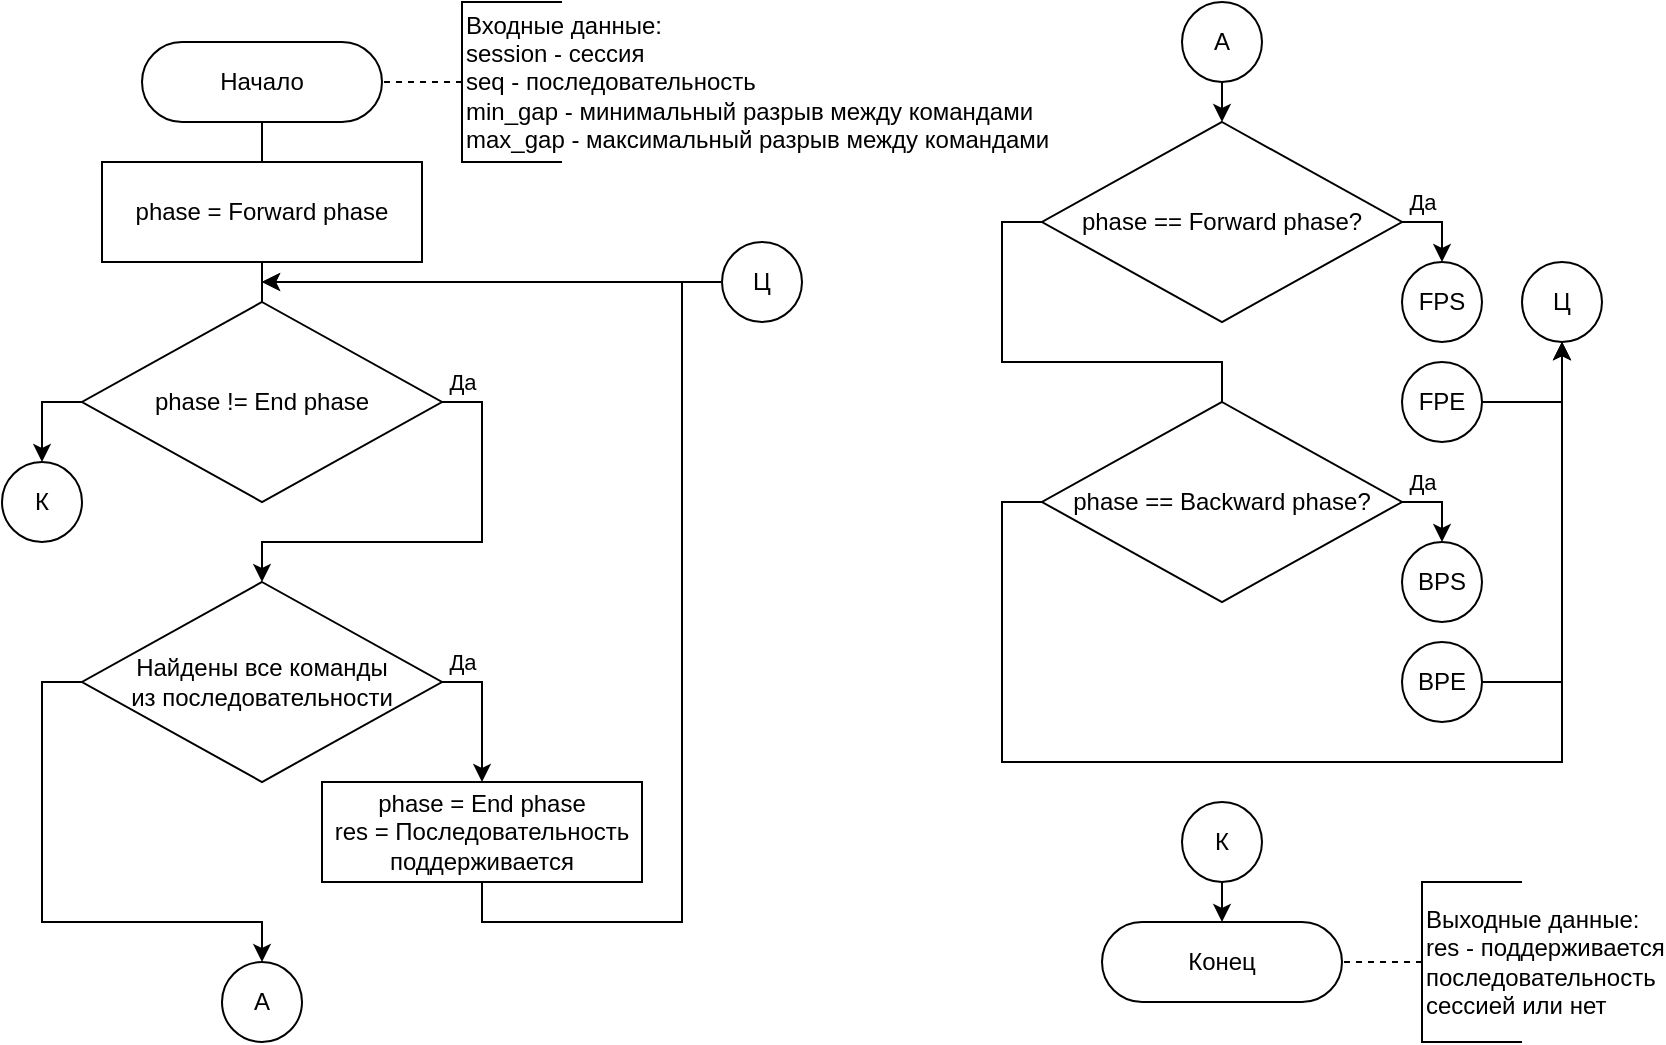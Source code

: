 <mxfile version="21.3.2">
  <diagram name="Страница 1" id="fHInOsRuAREbS_Z8yB2l">
    <mxGraphModel dx="1135" dy="718" grid="1" gridSize="10" guides="1" tooltips="1" connect="1" arrows="1" fold="1" page="0" pageScale="1" pageWidth="827" pageHeight="1169" math="0" shadow="0">
      <root>
        <mxCell id="0" />
        <mxCell id="1" parent="0" />
        <mxCell id="83JKPAfYHWrc5D6nIxSF-29" style="edgeStyle=orthogonalEdgeStyle;rounded=0;orthogonalLoop=1;jettySize=auto;html=1;endArrow=none;" parent="1" source="83JKPAfYHWrc5D6nIxSF-1" target="83JKPAfYHWrc5D6nIxSF-4" edge="1">
          <mxGeometry relative="1" as="geometry" />
        </mxCell>
        <mxCell id="83JKPAfYHWrc5D6nIxSF-1" value="Начало" style="rounded=1;whiteSpace=wrap;html=1;arcSize=50;" parent="1" vertex="1">
          <mxGeometry x="120" y="40" width="120" height="40" as="geometry" />
        </mxCell>
        <mxCell id="83JKPAfYHWrc5D6nIxSF-2" value="&lt;div&gt;Входные данные:&lt;/div&gt;&lt;div&gt;session - сессия&lt;/div&gt;&lt;div&gt;seq - последовательность&lt;br&gt;&lt;/div&gt;&lt;div&gt;min_gap - минимальный разрыв между командами&lt;/div&gt;&lt;div&gt;max_gap - максимальный разрыв между командами&lt;br&gt;&lt;/div&gt;" style="strokeWidth=1;html=1;shape=mxgraph.flowchart.annotation_1;align=left;pointerEvents=1;" parent="1" vertex="1">
          <mxGeometry x="280" y="20" width="50" height="80" as="geometry" />
        </mxCell>
        <mxCell id="83JKPAfYHWrc5D6nIxSF-3" value="" style="endArrow=none;dashed=1;html=1;exitX=0;exitY=0.5;exitDx=0;exitDy=0;exitPerimeter=0;" parent="1" source="83JKPAfYHWrc5D6nIxSF-2" target="83JKPAfYHWrc5D6nIxSF-1" edge="1">
          <mxGeometry width="50" height="50" relative="1" as="geometry">
            <mxPoint x="314" y="-280" as="sourcePoint" />
            <mxPoint x="280" y="90" as="targetPoint" />
          </mxGeometry>
        </mxCell>
        <mxCell id="83JKPAfYHWrc5D6nIxSF-63" style="edgeStyle=orthogonalEdgeStyle;rounded=0;orthogonalLoop=1;jettySize=auto;html=1;entryX=0.5;entryY=0;entryDx=0;entryDy=0;endArrow=none;" parent="1" source="83JKPAfYHWrc5D6nIxSF-4" target="83JKPAfYHWrc5D6nIxSF-62" edge="1">
          <mxGeometry relative="1" as="geometry" />
        </mxCell>
        <mxCell id="83JKPAfYHWrc5D6nIxSF-4" value="phase = F&lt;span dir=&quot;ltr&quot; role=&quot;presentation&quot; style=&quot;left: 20.31%; top: 39.06%; font-size: calc(var(--scale-factor)*10.80px); font-family: sans-serif; transform: scaleX(1.186);&quot;&gt;orw&lt;/span&gt;&lt;span dir=&quot;ltr&quot; role=&quot;presentation&quot; style=&quot;left: 23.65%; top: 39.06%; font-size: calc(var(--scale-factor)*10.80px); font-family: sans-serif; transform: scaleX(1.168);&quot;&gt;ard&lt;/span&gt;&lt;span dir=&quot;ltr&quot; role=&quot;presentation&quot; style=&quot;left: 26.63%; top: 39.06%; font-size: calc(var(--scale-factor)*10.80px); font-family: sans-serif;&quot;&gt; &lt;/span&gt;&lt;span dir=&quot;ltr&quot; role=&quot;presentation&quot; style=&quot;left: 27.41%; top: 39.06%; font-size: calc(var(--scale-factor)*10.80px); font-family: sans-serif; transform: scaleX(1.058);&quot;&gt;phase&lt;/span&gt;" style="rounded=0;whiteSpace=wrap;html=1;" parent="1" vertex="1">
          <mxGeometry x="100" y="100" width="160" height="50" as="geometry" />
        </mxCell>
        <mxCell id="_X2LuwmQ7WPWKycXUJmo-3" value="Да" style="edgeStyle=orthogonalEdgeStyle;rounded=0;orthogonalLoop=1;jettySize=auto;html=1;exitX=1;exitY=0.5;exitDx=0;exitDy=0;entryX=0.5;entryY=0;entryDx=0;entryDy=0;" parent="1" source="83JKPAfYHWrc5D6nIxSF-62" target="_X2LuwmQ7WPWKycXUJmo-1" edge="1">
          <mxGeometry x="-0.909" y="10" relative="1" as="geometry">
            <Array as="points">
              <mxPoint x="290" y="220" />
              <mxPoint x="290" y="290" />
              <mxPoint x="180" y="290" />
            </Array>
            <mxPoint as="offset" />
          </mxGeometry>
        </mxCell>
        <mxCell id="AwuvK7CEvrrtUgVCqTg5-25" style="edgeStyle=orthogonalEdgeStyle;rounded=0;orthogonalLoop=1;jettySize=auto;html=1;exitX=0;exitY=0.5;exitDx=0;exitDy=0;entryX=0.5;entryY=0;entryDx=0;entryDy=0;endArrow=classic;" edge="1" parent="1" source="83JKPAfYHWrc5D6nIxSF-62" target="AwuvK7CEvrrtUgVCqTg5-20">
          <mxGeometry relative="1" as="geometry" />
        </mxCell>
        <mxCell id="83JKPAfYHWrc5D6nIxSF-62" value="phase != End phase" style="rhombus;whiteSpace=wrap;html=1;" parent="1" vertex="1">
          <mxGeometry x="90" y="170" width="180" height="100" as="geometry" />
        </mxCell>
        <mxCell id="_X2LuwmQ7WPWKycXUJmo-5" value="Да" style="edgeStyle=orthogonalEdgeStyle;rounded=0;orthogonalLoop=1;jettySize=auto;html=1;exitX=1;exitY=0.5;exitDx=0;exitDy=0;entryX=0.5;entryY=0;entryDx=0;entryDy=0;" parent="1" source="_X2LuwmQ7WPWKycXUJmo-1" target="_X2LuwmQ7WPWKycXUJmo-4" edge="1">
          <mxGeometry x="-0.714" y="10" relative="1" as="geometry">
            <mxPoint as="offset" />
          </mxGeometry>
        </mxCell>
        <mxCell id="_X2LuwmQ7WPWKycXUJmo-7" style="edgeStyle=orthogonalEdgeStyle;rounded=0;orthogonalLoop=1;jettySize=auto;html=1;exitX=0;exitY=0.5;exitDx=0;exitDy=0;entryX=0.5;entryY=0;entryDx=0;entryDy=0;endArrow=classic;" parent="1" source="_X2LuwmQ7WPWKycXUJmo-1" target="AwuvK7CEvrrtUgVCqTg5-19" edge="1">
          <mxGeometry relative="1" as="geometry">
            <Array as="points">
              <mxPoint x="70" y="360" />
              <mxPoint x="70" y="480" />
              <mxPoint x="180" y="480" />
              <mxPoint x="180" y="490" />
            </Array>
          </mxGeometry>
        </mxCell>
        <mxCell id="_X2LuwmQ7WPWKycXUJmo-1" value="&lt;div&gt;Найдены все команды&lt;/div&gt;&lt;div&gt;из последовательности&lt;/div&gt;" style="rhombus;whiteSpace=wrap;html=1;" parent="1" vertex="1">
          <mxGeometry x="90" y="310" width="180" height="100" as="geometry" />
        </mxCell>
        <mxCell id="_X2LuwmQ7WPWKycXUJmo-15" style="edgeStyle=orthogonalEdgeStyle;rounded=0;orthogonalLoop=1;jettySize=auto;html=1;exitX=0.5;exitY=1;exitDx=0;exitDy=0;" parent="1" source="_X2LuwmQ7WPWKycXUJmo-4" edge="1">
          <mxGeometry relative="1" as="geometry">
            <mxPoint x="180" y="160" as="targetPoint" />
            <Array as="points">
              <mxPoint x="290" y="480" />
              <mxPoint x="390" y="480" />
              <mxPoint x="390" y="160" />
            </Array>
          </mxGeometry>
        </mxCell>
        <mxCell id="_X2LuwmQ7WPWKycXUJmo-4" value="&lt;div&gt;phase = End&lt;span dir=&quot;ltr&quot; role=&quot;presentation&quot; style=&quot;left: 26.63%; top: 39.06%; font-size: calc(var(--scale-factor)*10.80px); font-family: sans-serif;&quot;&gt; &lt;/span&gt;&lt;span dir=&quot;ltr&quot; role=&quot;presentation&quot; style=&quot;left: 27.41%; top: 39.06%; font-size: calc(var(--scale-factor)*10.80px); font-family: sans-serif; transform: scaleX(1.058);&quot;&gt;phase&lt;/span&gt;&lt;/div&gt;&lt;div&gt;&lt;span dir=&quot;ltr&quot; role=&quot;presentation&quot; style=&quot;left: 27.41%; top: 39.06%; font-size: calc(var(--scale-factor)*10.80px); font-family: sans-serif; transform: scaleX(1.058);&quot;&gt;res = Последовательность поддерживается&lt;br&gt;&lt;/span&gt;&lt;/div&gt;" style="rounded=0;whiteSpace=wrap;html=1;" parent="1" vertex="1">
          <mxGeometry x="210" y="410" width="160" height="50" as="geometry" />
        </mxCell>
        <mxCell id="AwuvK7CEvrrtUgVCqTg5-1" value="Конец" style="rounded=1;whiteSpace=wrap;html=1;arcSize=50;" vertex="1" parent="1">
          <mxGeometry x="600" y="480" width="120" height="40" as="geometry" />
        </mxCell>
        <mxCell id="AwuvK7CEvrrtUgVCqTg5-2" value="Да" style="edgeStyle=orthogonalEdgeStyle;rounded=0;orthogonalLoop=1;jettySize=auto;html=1;exitX=1;exitY=0.5;exitDx=0;exitDy=0;" edge="1" parent="1" source="AwuvK7CEvrrtUgVCqTg5-4" target="AwuvK7CEvrrtUgVCqTg5-8">
          <mxGeometry x="-0.5" y="10" relative="1" as="geometry">
            <Array as="points">
              <mxPoint x="770" y="130" />
            </Array>
            <mxPoint as="offset" />
            <mxPoint x="770" y="150" as="targetPoint" />
          </mxGeometry>
        </mxCell>
        <mxCell id="AwuvK7CEvrrtUgVCqTg5-3" style="edgeStyle=orthogonalEdgeStyle;rounded=0;orthogonalLoop=1;jettySize=auto;html=1;exitX=0;exitY=0.5;exitDx=0;exitDy=0;entryX=0.5;entryY=0;entryDx=0;entryDy=0;endArrow=none;" edge="1" parent="1" source="AwuvK7CEvrrtUgVCqTg5-4" target="AwuvK7CEvrrtUgVCqTg5-7">
          <mxGeometry relative="1" as="geometry" />
        </mxCell>
        <mxCell id="AwuvK7CEvrrtUgVCqTg5-4" value="phase == Forw&lt;span dir=&quot;ltr&quot; role=&quot;presentation&quot; style=&quot;left: 23.65%; top: 39.06%; font-size: calc(var(--scale-factor)*10.80px); font-family: sans-serif; transform: scaleX(1.168);&quot;&gt;ard&lt;/span&gt;&lt;span dir=&quot;ltr&quot; role=&quot;presentation&quot; style=&quot;left: 26.63%; top: 39.06%; font-size: calc(var(--scale-factor)*10.80px); font-family: sans-serif;&quot;&gt; &lt;/span&gt;&lt;span dir=&quot;ltr&quot; role=&quot;presentation&quot; style=&quot;left: 27.41%; top: 39.06%; font-size: calc(var(--scale-factor)*10.80px); font-family: sans-serif; transform: scaleX(1.058);&quot;&gt;phase&lt;/span&gt;?" style="rhombus;whiteSpace=wrap;html=1;" vertex="1" parent="1">
          <mxGeometry x="570" y="80" width="180" height="100" as="geometry" />
        </mxCell>
        <mxCell id="AwuvK7CEvrrtUgVCqTg5-5" style="edgeStyle=orthogonalEdgeStyle;rounded=0;orthogonalLoop=1;jettySize=auto;html=1;exitX=1;exitY=0.5;exitDx=0;exitDy=0;endArrow=classic;" edge="1" parent="1" source="AwuvK7CEvrrtUgVCqTg5-7" target="AwuvK7CEvrrtUgVCqTg5-10">
          <mxGeometry relative="1" as="geometry">
            <Array as="points">
              <mxPoint x="770" y="270" />
            </Array>
            <mxPoint x="770" y="790" as="targetPoint" />
          </mxGeometry>
        </mxCell>
        <mxCell id="AwuvK7CEvrrtUgVCqTg5-6" value="&lt;div&gt;Да&lt;/div&gt;" style="edgeLabel;html=1;align=center;verticalAlign=middle;resizable=0;points=[];" vertex="1" connectable="0" parent="AwuvK7CEvrrtUgVCqTg5-5">
          <mxGeometry x="-0.601" y="1" relative="1" as="geometry">
            <mxPoint x="2" y="-9" as="offset" />
          </mxGeometry>
        </mxCell>
        <mxCell id="AwuvK7CEvrrtUgVCqTg5-36" style="edgeStyle=orthogonalEdgeStyle;rounded=0;orthogonalLoop=1;jettySize=auto;html=1;exitX=0;exitY=0.5;exitDx=0;exitDy=0;entryX=0.5;entryY=1;entryDx=0;entryDy=0;" edge="1" parent="1" source="AwuvK7CEvrrtUgVCqTg5-7" target="AwuvK7CEvrrtUgVCqTg5-26">
          <mxGeometry relative="1" as="geometry">
            <Array as="points">
              <mxPoint x="550" y="270" />
              <mxPoint x="550" y="400" />
              <mxPoint x="830" y="400" />
            </Array>
          </mxGeometry>
        </mxCell>
        <mxCell id="AwuvK7CEvrrtUgVCqTg5-7" value="&lt;div&gt;phase == Backward &lt;span dir=&quot;ltr&quot; role=&quot;presentation&quot; style=&quot;left: 27.41%; top: 39.06%; font-size: calc(var(--scale-factor)*10.80px); font-family: sans-serif; transform: scaleX(1.058);&quot;&gt;phase?&lt;/span&gt;&lt;/div&gt;" style="rhombus;whiteSpace=wrap;html=1;" vertex="1" parent="1">
          <mxGeometry x="570" y="220" width="180" height="100" as="geometry" />
        </mxCell>
        <mxCell id="AwuvK7CEvrrtUgVCqTg5-8" value="FPS" style="ellipse;whiteSpace=wrap;html=1;aspect=fixed;" vertex="1" parent="1">
          <mxGeometry x="750" y="150" width="40" height="40" as="geometry" />
        </mxCell>
        <mxCell id="AwuvK7CEvrrtUgVCqTg5-32" style="edgeStyle=orthogonalEdgeStyle;rounded=0;orthogonalLoop=1;jettySize=auto;html=1;exitX=1;exitY=0.5;exitDx=0;exitDy=0;entryX=0.5;entryY=1;entryDx=0;entryDy=0;" edge="1" parent="1" source="AwuvK7CEvrrtUgVCqTg5-9" target="AwuvK7CEvrrtUgVCqTg5-26">
          <mxGeometry relative="1" as="geometry" />
        </mxCell>
        <mxCell id="AwuvK7CEvrrtUgVCqTg5-9" value="FPE" style="ellipse;whiteSpace=wrap;html=1;aspect=fixed;" vertex="1" parent="1">
          <mxGeometry x="750" y="200" width="40" height="40" as="geometry" />
        </mxCell>
        <mxCell id="AwuvK7CEvrrtUgVCqTg5-10" value="BPS" style="ellipse;whiteSpace=wrap;html=1;aspect=fixed;" vertex="1" parent="1">
          <mxGeometry x="750" y="290" width="40" height="40" as="geometry" />
        </mxCell>
        <mxCell id="AwuvK7CEvrrtUgVCqTg5-33" style="edgeStyle=orthogonalEdgeStyle;rounded=0;orthogonalLoop=1;jettySize=auto;html=1;exitX=1;exitY=0.5;exitDx=0;exitDy=0;entryX=0.5;entryY=1;entryDx=0;entryDy=0;" edge="1" parent="1" source="AwuvK7CEvrrtUgVCqTg5-11" target="AwuvK7CEvrrtUgVCqTg5-26">
          <mxGeometry relative="1" as="geometry" />
        </mxCell>
        <mxCell id="AwuvK7CEvrrtUgVCqTg5-11" value="BPE" style="ellipse;whiteSpace=wrap;html=1;aspect=fixed;" vertex="1" parent="1">
          <mxGeometry x="750" y="340" width="40" height="40" as="geometry" />
        </mxCell>
        <mxCell id="AwuvK7CEvrrtUgVCqTg5-12" value="&lt;div&gt;Выходные данные:&lt;/div&gt;&lt;div&gt;res - поддерживается &lt;br&gt;&lt;/div&gt;&lt;div&gt;последовательность&lt;/div&gt;&lt;div&gt;сессией или нет&lt;br&gt;&lt;/div&gt;" style="strokeWidth=1;html=1;shape=mxgraph.flowchart.annotation_1;align=left;pointerEvents=1;" vertex="1" parent="1">
          <mxGeometry x="760" y="460" width="50" height="80" as="geometry" />
        </mxCell>
        <mxCell id="AwuvK7CEvrrtUgVCqTg5-13" value="" style="endArrow=none;dashed=1;html=1;exitX=0;exitY=0.5;exitDx=0;exitDy=0;exitPerimeter=0;" edge="1" parent="1" source="AwuvK7CEvrrtUgVCqTg5-12" target="AwuvK7CEvrrtUgVCqTg5-1">
          <mxGeometry width="50" height="50" relative="1" as="geometry">
            <mxPoint x="794" y="120" as="sourcePoint" />
            <mxPoint x="640" y="460" as="targetPoint" />
          </mxGeometry>
        </mxCell>
        <mxCell id="AwuvK7CEvrrtUgVCqTg5-18" style="edgeStyle=orthogonalEdgeStyle;rounded=0;orthogonalLoop=1;jettySize=auto;html=1;exitX=0.5;exitY=1;exitDx=0;exitDy=0;entryX=0.5;entryY=0;entryDx=0;entryDy=0;" edge="1" parent="1" source="AwuvK7CEvrrtUgVCqTg5-15" target="AwuvK7CEvrrtUgVCqTg5-4">
          <mxGeometry relative="1" as="geometry" />
        </mxCell>
        <mxCell id="AwuvK7CEvrrtUgVCqTg5-15" value="А" style="ellipse;whiteSpace=wrap;html=1;aspect=fixed;" vertex="1" parent="1">
          <mxGeometry x="640" y="20" width="40" height="40" as="geometry" />
        </mxCell>
        <mxCell id="AwuvK7CEvrrtUgVCqTg5-19" value="А" style="ellipse;whiteSpace=wrap;html=1;aspect=fixed;" vertex="1" parent="1">
          <mxGeometry x="160" y="500" width="40" height="40" as="geometry" />
        </mxCell>
        <mxCell id="AwuvK7CEvrrtUgVCqTg5-20" value="К" style="ellipse;whiteSpace=wrap;html=1;aspect=fixed;" vertex="1" parent="1">
          <mxGeometry x="50" y="250" width="40" height="40" as="geometry" />
        </mxCell>
        <mxCell id="AwuvK7CEvrrtUgVCqTg5-22" style="edgeStyle=orthogonalEdgeStyle;rounded=0;orthogonalLoop=1;jettySize=auto;html=1;exitX=0.5;exitY=1;exitDx=0;exitDy=0;entryX=0.5;entryY=0;entryDx=0;entryDy=0;" edge="1" parent="1" source="AwuvK7CEvrrtUgVCqTg5-21" target="AwuvK7CEvrrtUgVCqTg5-1">
          <mxGeometry relative="1" as="geometry" />
        </mxCell>
        <mxCell id="AwuvK7CEvrrtUgVCqTg5-21" value="К" style="ellipse;whiteSpace=wrap;html=1;aspect=fixed;" vertex="1" parent="1">
          <mxGeometry x="640" y="420" width="40" height="40" as="geometry" />
        </mxCell>
        <mxCell id="AwuvK7CEvrrtUgVCqTg5-26" value="Ц" style="ellipse;whiteSpace=wrap;html=1;aspect=fixed;" vertex="1" parent="1">
          <mxGeometry x="810" y="150" width="40" height="40" as="geometry" />
        </mxCell>
        <mxCell id="AwuvK7CEvrrtUgVCqTg5-31" style="edgeStyle=orthogonalEdgeStyle;rounded=0;orthogonalLoop=1;jettySize=auto;html=1;exitX=0;exitY=0.5;exitDx=0;exitDy=0;" edge="1" parent="1" source="AwuvK7CEvrrtUgVCqTg5-27">
          <mxGeometry relative="1" as="geometry">
            <mxPoint x="180" y="160" as="targetPoint" />
          </mxGeometry>
        </mxCell>
        <mxCell id="AwuvK7CEvrrtUgVCqTg5-27" value="Ц" style="ellipse;whiteSpace=wrap;html=1;aspect=fixed;" vertex="1" parent="1">
          <mxGeometry x="410" y="140" width="40" height="40" as="geometry" />
        </mxCell>
      </root>
    </mxGraphModel>
  </diagram>
</mxfile>
